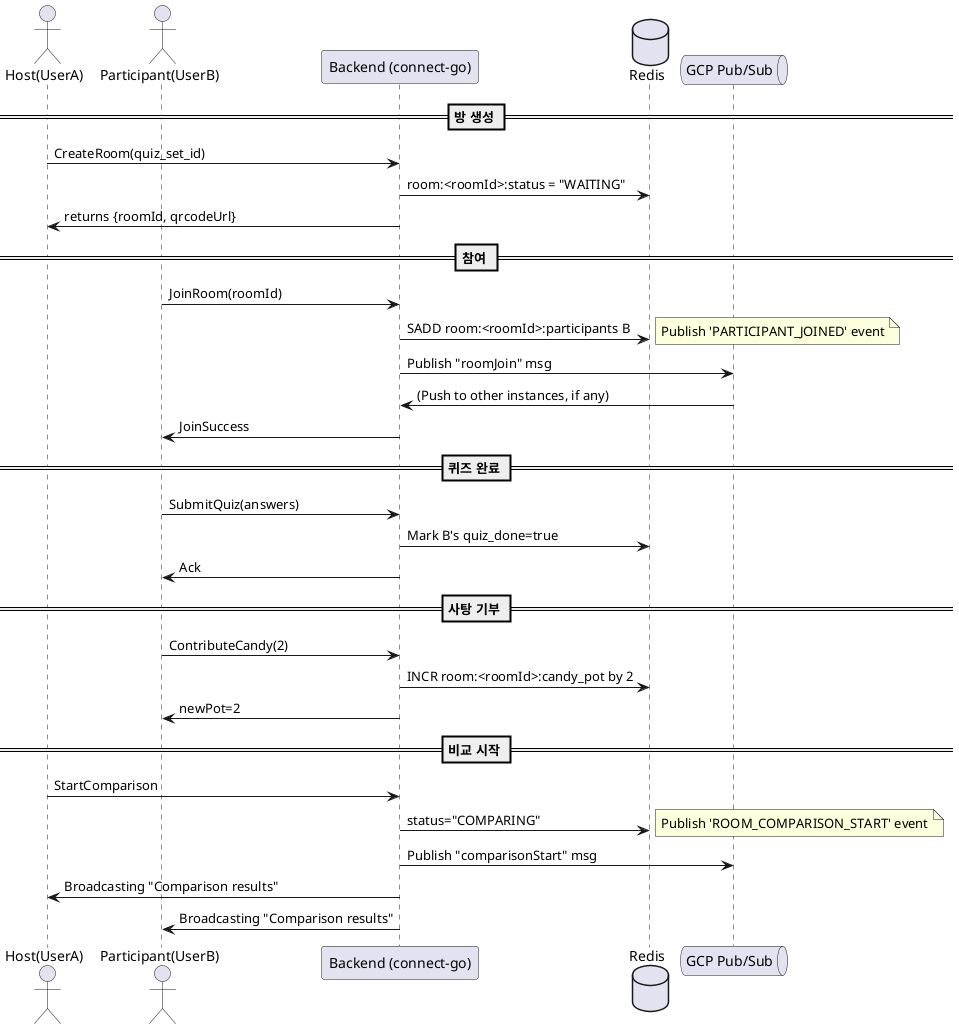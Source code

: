 @startuml

actor "Host(UserA)" as A
actor "Participant(UserB)" as B
participant "Backend (connect-go)" as BE
database "Redis" as REDIS
queue "GCP Pub/Sub" as PUBSUB

== 방 생성 ==
A -> BE: CreateRoom(quiz_set_id)
BE -> REDIS: room:<roomId>:status = "WAITING"
BE -> A: returns {roomId, qrcodeUrl}

== 참여 ==
B -> BE: JoinRoom(roomId)
BE -> REDIS: SADD room:<roomId>:participants B
note right
  Publish 'PARTICIPANT_JOINED' event
end note
BE -> PUBSUB: Publish "roomJoin" msg
PUBSUB -> BE: (Push to other instances, if any)
BE -> B: JoinSuccess

== 퀴즈 완료 ==
B -> BE: SubmitQuiz(answers)
BE -> REDIS: Mark B's quiz_done=true
BE -> B: Ack

== 사탕 기부 ==
B -> BE: ContributeCandy(2)
BE -> REDIS: INCR room:<roomId>:candy_pot by 2
BE -> B: newPot=2

== 비교 시작 ==
A -> BE: StartComparison
BE -> REDIS: status="COMPARING"
note right
  Publish 'ROOM_COMPARISON_START' event
end note
BE -> PUBSUB: Publish "comparisonStart" msg
BE -> A: Broadcasting "Comparison results"
BE -> B: Broadcasting "Comparison results"

@enduml
